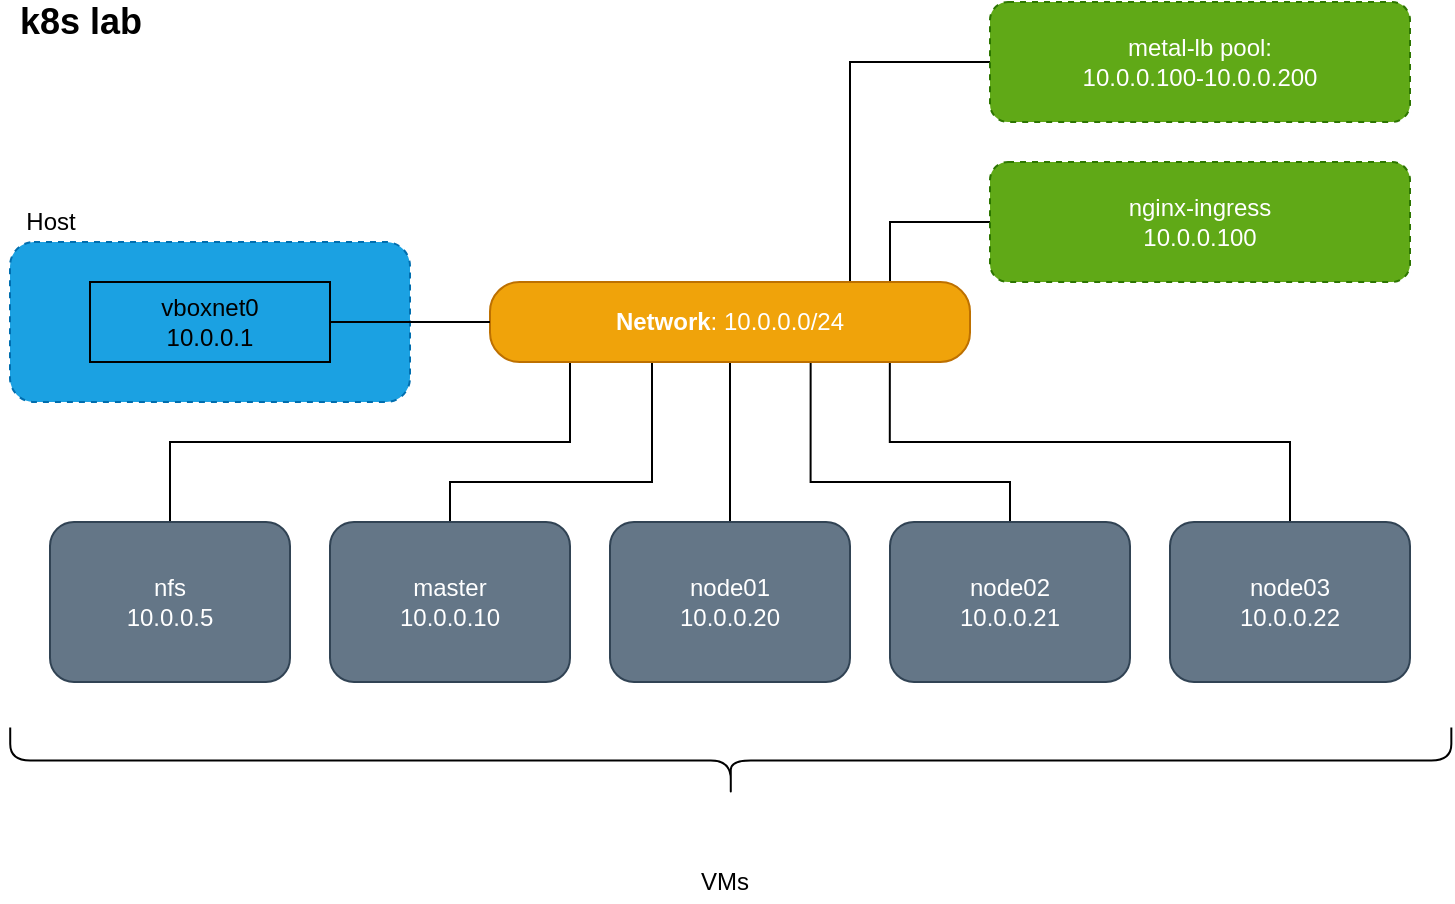 <mxfile version="13.10.0" type="embed">
    <diagram id="rTpnEa-E7jjdDennPdET" name="Page-1">
        <mxGraphModel dx="1278" dy="720" grid="1" gridSize="10" guides="1" tooltips="1" connect="1" arrows="1" fold="1" page="0" pageScale="1" pageWidth="850" pageHeight="1100" background="none" math="0" shadow="0">
            <root>
                <mxCell id="0"/>
                <mxCell id="1" parent="0"/>
                <mxCell id="3" value="" style="shape=ext;double=0;rounded=1;whiteSpace=wrap;html=1;dashed=1;fillColor=#1ba1e2;strokeColor=#006EAF;fontColor=#ffffff;" parent="1" vertex="1">
                    <mxGeometry x="160" y="220" width="200" height="80" as="geometry"/>
                </mxCell>
                <mxCell id="tvJjY-yOOGK8GcRBC_pJ-7" style="rounded=0;orthogonalLoop=1;jettySize=auto;html=1;exitX=0.5;exitY=0;exitDx=0;exitDy=0;endArrow=none;endFill=0;edgeStyle=orthogonalEdgeStyle;entryX=0.336;entryY=1.007;entryDx=0;entryDy=0;entryPerimeter=0;" parent="1" source="tvJjY-yOOGK8GcRBC_pJ-2" edge="1" target="tvJjY-yOOGK8GcRBC_pJ-5">
                    <mxGeometry relative="1" as="geometry">
                        <mxPoint x="520" y="283" as="targetPoint"/>
                        <Array as="points">
                            <mxPoint x="380" y="340"/>
                            <mxPoint x="481" y="340"/>
                            <mxPoint x="481" y="280"/>
                        </Array>
                    </mxGeometry>
                </mxCell>
                <mxCell id="tvJjY-yOOGK8GcRBC_pJ-2" value="master&lt;br&gt;10.0.0.10" style="rounded=1;whiteSpace=wrap;html=1;fillColor=#647687;strokeColor=#314354;fontColor=#ffffff;" parent="1" vertex="1">
                    <mxGeometry x="320" y="360" width="120" height="80" as="geometry"/>
                </mxCell>
                <mxCell id="tvJjY-yOOGK8GcRBC_pJ-8" style="rounded=0;orthogonalLoop=1;jettySize=auto;html=1;exitX=0.5;exitY=0;exitDx=0;exitDy=0;entryX=0.5;entryY=1;entryDx=0;entryDy=0;endArrow=none;endFill=0;edgeStyle=orthogonalEdgeStyle;" parent="1" source="tvJjY-yOOGK8GcRBC_pJ-3" target="tvJjY-yOOGK8GcRBC_pJ-5" edge="1">
                    <mxGeometry relative="1" as="geometry"/>
                </mxCell>
                <mxCell id="tvJjY-yOOGK8GcRBC_pJ-3" value="node01&lt;br&gt;10.0.0.20" style="rounded=1;whiteSpace=wrap;html=1;fillColor=#647687;strokeColor=#314354;fontColor=#ffffff;" parent="1" vertex="1">
                    <mxGeometry x="460" y="360" width="120" height="80" as="geometry"/>
                </mxCell>
                <mxCell id="tvJjY-yOOGK8GcRBC_pJ-9" style="rounded=0;orthogonalLoop=1;jettySize=auto;html=1;exitX=0.5;exitY=0;exitDx=0;exitDy=0;endArrow=none;endFill=0;entryX=0.668;entryY=1;entryDx=0;entryDy=0;edgeStyle=orthogonalEdgeStyle;entryPerimeter=0;" parent="1" source="tvJjY-yOOGK8GcRBC_pJ-4" target="tvJjY-yOOGK8GcRBC_pJ-5" edge="1">
                    <mxGeometry relative="1" as="geometry">
                        <mxPoint x="580" y="280" as="targetPoint"/>
                        <Array as="points">
                            <mxPoint x="660" y="340"/>
                            <mxPoint x="560" y="340"/>
                        </Array>
                    </mxGeometry>
                </mxCell>
                <mxCell id="tvJjY-yOOGK8GcRBC_pJ-4" value="node02&lt;br&gt;10.0.0.21" style="rounded=1;whiteSpace=wrap;html=1;fillColor=#647687;strokeColor=#314354;fontColor=#ffffff;" parent="1" vertex="1">
                    <mxGeometry x="600" y="360" width="120" height="80" as="geometry"/>
                </mxCell>
                <mxCell id="6" style="rounded=0;orthogonalLoop=1;jettySize=auto;html=1;exitX=0.5;exitY=1;exitDx=0;exitDy=0;entryX=0.5;entryY=0;entryDx=0;entryDy=0;edgeStyle=orthogonalEdgeStyle;endArrow=none;endFill=0;" parent="1" source="tvJjY-yOOGK8GcRBC_pJ-5" target="5" edge="1">
                    <mxGeometry relative="1" as="geometry">
                        <Array as="points">
                            <mxPoint x="440" y="280"/>
                            <mxPoint x="440" y="320"/>
                            <mxPoint x="240" y="320"/>
                        </Array>
                    </mxGeometry>
                </mxCell>
                <mxCell id="19" style="rounded=0;orthogonalLoop=1;jettySize=auto;html=1;exitX=0.833;exitY=0.997;exitDx=0;exitDy=0;endArrow=none;endFill=0;edgeStyle=orthogonalEdgeStyle;exitPerimeter=0;" parent="1" source="tvJjY-yOOGK8GcRBC_pJ-5" target="18" edge="1">
                    <mxGeometry relative="1" as="geometry">
                        <Array as="points">
                            <mxPoint x="600" y="320"/>
                            <mxPoint x="800" y="320"/>
                        </Array>
                    </mxGeometry>
                </mxCell>
                <mxCell id="23" style="edgeStyle=orthogonalEdgeStyle;rounded=0;orthogonalLoop=1;jettySize=auto;html=1;exitX=0.75;exitY=0;exitDx=0;exitDy=0;entryX=0;entryY=0.5;entryDx=0;entryDy=0;endArrow=none;endFill=0;" edge="1" parent="1" source="tvJjY-yOOGK8GcRBC_pJ-5" target="20">
                    <mxGeometry relative="1" as="geometry"/>
                </mxCell>
                <mxCell id="24" style="edgeStyle=orthogonalEdgeStyle;rounded=0;orthogonalLoop=1;jettySize=auto;html=1;exitX=0.75;exitY=0;exitDx=0;exitDy=0;entryX=0;entryY=0.5;entryDx=0;entryDy=0;endArrow=none;endFill=0;" edge="1" parent="1" source="tvJjY-yOOGK8GcRBC_pJ-5" target="21">
                    <mxGeometry relative="1" as="geometry">
                        <Array as="points">
                            <mxPoint x="600" y="240"/>
                            <mxPoint x="600" y="210"/>
                        </Array>
                    </mxGeometry>
                </mxCell>
                <mxCell id="tvJjY-yOOGK8GcRBC_pJ-5" value="&lt;b&gt;Network&lt;/b&gt;: 10.0.0.0/24" style="rounded=1;whiteSpace=wrap;html=1;arcSize=37;fillColor=#f0a30a;strokeColor=#BD7000;fontColor=#ffffff;" parent="1" vertex="1">
                    <mxGeometry x="400" y="240" width="240" height="40" as="geometry"/>
                </mxCell>
                <mxCell id="tvJjY-yOOGK8GcRBC_pJ-10" style="rounded=0;orthogonalLoop=1;jettySize=auto;html=1;exitX=1;exitY=0.5;exitDx=0;exitDy=0;entryX=0;entryY=0.5;entryDx=0;entryDy=0;endArrow=none;endFill=0;" parent="1" source="tvJjY-yOOGK8GcRBC_pJ-6" target="tvJjY-yOOGK8GcRBC_pJ-5" edge="1">
                    <mxGeometry relative="1" as="geometry"/>
                </mxCell>
                <mxCell id="tvJjY-yOOGK8GcRBC_pJ-6" value="vboxnet0&lt;br&gt;10.0.0.1" style="rounded=0;whiteSpace=wrap;html=1;fillColor=none;" parent="1" vertex="1">
                    <mxGeometry x="200" y="240" width="120" height="40" as="geometry"/>
                </mxCell>
                <mxCell id="4" value="Host" style="text;html=1;align=center;verticalAlign=middle;resizable=0;points=[];autosize=1;" parent="1" vertex="1">
                    <mxGeometry x="160" y="200" width="40" height="20" as="geometry"/>
                </mxCell>
                <mxCell id="5" value="nfs&lt;br&gt;10.0.0.5" style="rounded=1;whiteSpace=wrap;html=1;fillColor=#647687;strokeColor=#314354;fontColor=#ffffff;" parent="1" vertex="1">
                    <mxGeometry x="180" y="360" width="120" height="80" as="geometry"/>
                </mxCell>
                <mxCell id="12" value="" style="shape=curlyBracket;whiteSpace=wrap;html=1;rounded=1;rotation=-90;size=0.529;" parent="1" vertex="1">
                    <mxGeometry x="502.89" y="120.0" width="35" height="720.56" as="geometry"/>
                </mxCell>
                <mxCell id="16" value="VMs" style="text;html=1;align=center;verticalAlign=middle;resizable=0;points=[];autosize=1;" parent="1" vertex="1">
                    <mxGeometry x="496.62" y="530" width="40" height="20" as="geometry"/>
                </mxCell>
                <mxCell id="18" value="node03&lt;br&gt;10.0.0.22" style="rounded=1;whiteSpace=wrap;html=1;fillColor=#647687;strokeColor=#314354;fontColor=#ffffff;" parent="1" vertex="1">
                    <mxGeometry x="740" y="360" width="120" height="80" as="geometry"/>
                </mxCell>
                <mxCell id="20" value="&lt;span style=&quot;color: rgb(255 , 255 , 255)&quot;&gt;metal-lb pool:&lt;/span&gt;&lt;br style=&quot;color: rgb(255 , 255 , 255)&quot;&gt;&lt;span style=&quot;color: rgb(255 , 255 , 255)&quot;&gt;10.0.0.100-10.0.0.200&lt;/span&gt;" style="rounded=1;whiteSpace=wrap;html=1;dashed=1;fillColor=#60a917;strokeColor=#2D7600;fontColor=#ffffff;" vertex="1" parent="1">
                    <mxGeometry x="650" y="100" width="210" height="60" as="geometry"/>
                </mxCell>
                <mxCell id="21" value="&lt;span style=&quot;color: rgb(255 , 255 , 255)&quot;&gt;nginx-ingress&lt;/span&gt;&lt;br style=&quot;color: rgb(255 , 255 , 255)&quot;&gt;&lt;span style=&quot;color: rgb(255 , 255 , 255)&quot;&gt;10.0.0.100&lt;/span&gt;" style="rounded=1;whiteSpace=wrap;html=1;dashed=1;fillColor=#60a917;strokeColor=#2D7600;fontColor=#ffffff;" vertex="1" parent="1">
                    <mxGeometry x="650" y="180" width="210" height="60" as="geometry"/>
                </mxCell>
                <mxCell id="25" value="&lt;font style=&quot;font-size: 18px&quot;&gt;k8s lab&lt;/font&gt;" style="text;html=1;align=center;verticalAlign=middle;resizable=0;points=[];autosize=1;fontStyle=1" vertex="1" parent="1">
                    <mxGeometry x="155" y="100" width="80" height="20" as="geometry"/>
                </mxCell>
            </root>
        </mxGraphModel>
    </diagram>
</mxfile>
